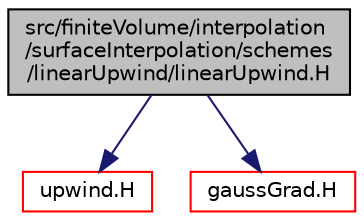 digraph "src/finiteVolume/interpolation/surfaceInterpolation/schemes/linearUpwind/linearUpwind.H"
{
  bgcolor="transparent";
  edge [fontname="Helvetica",fontsize="10",labelfontname="Helvetica",labelfontsize="10"];
  node [fontname="Helvetica",fontsize="10",shape=record];
  Node1 [label="src/finiteVolume/interpolation\l/surfaceInterpolation/schemes\l/linearUpwind/linearUpwind.H",height=0.2,width=0.4,color="black", fillcolor="grey75", style="filled", fontcolor="black"];
  Node1 -> Node2 [color="midnightblue",fontsize="10",style="solid",fontname="Helvetica"];
  Node2 [label="upwind.H",height=0.2,width=0.4,color="red",URL="$a06223.html"];
  Node1 -> Node3 [color="midnightblue",fontsize="10",style="solid",fontname="Helvetica"];
  Node3 [label="gaussGrad.H",height=0.2,width=0.4,color="red",URL="$a05911.html"];
}

